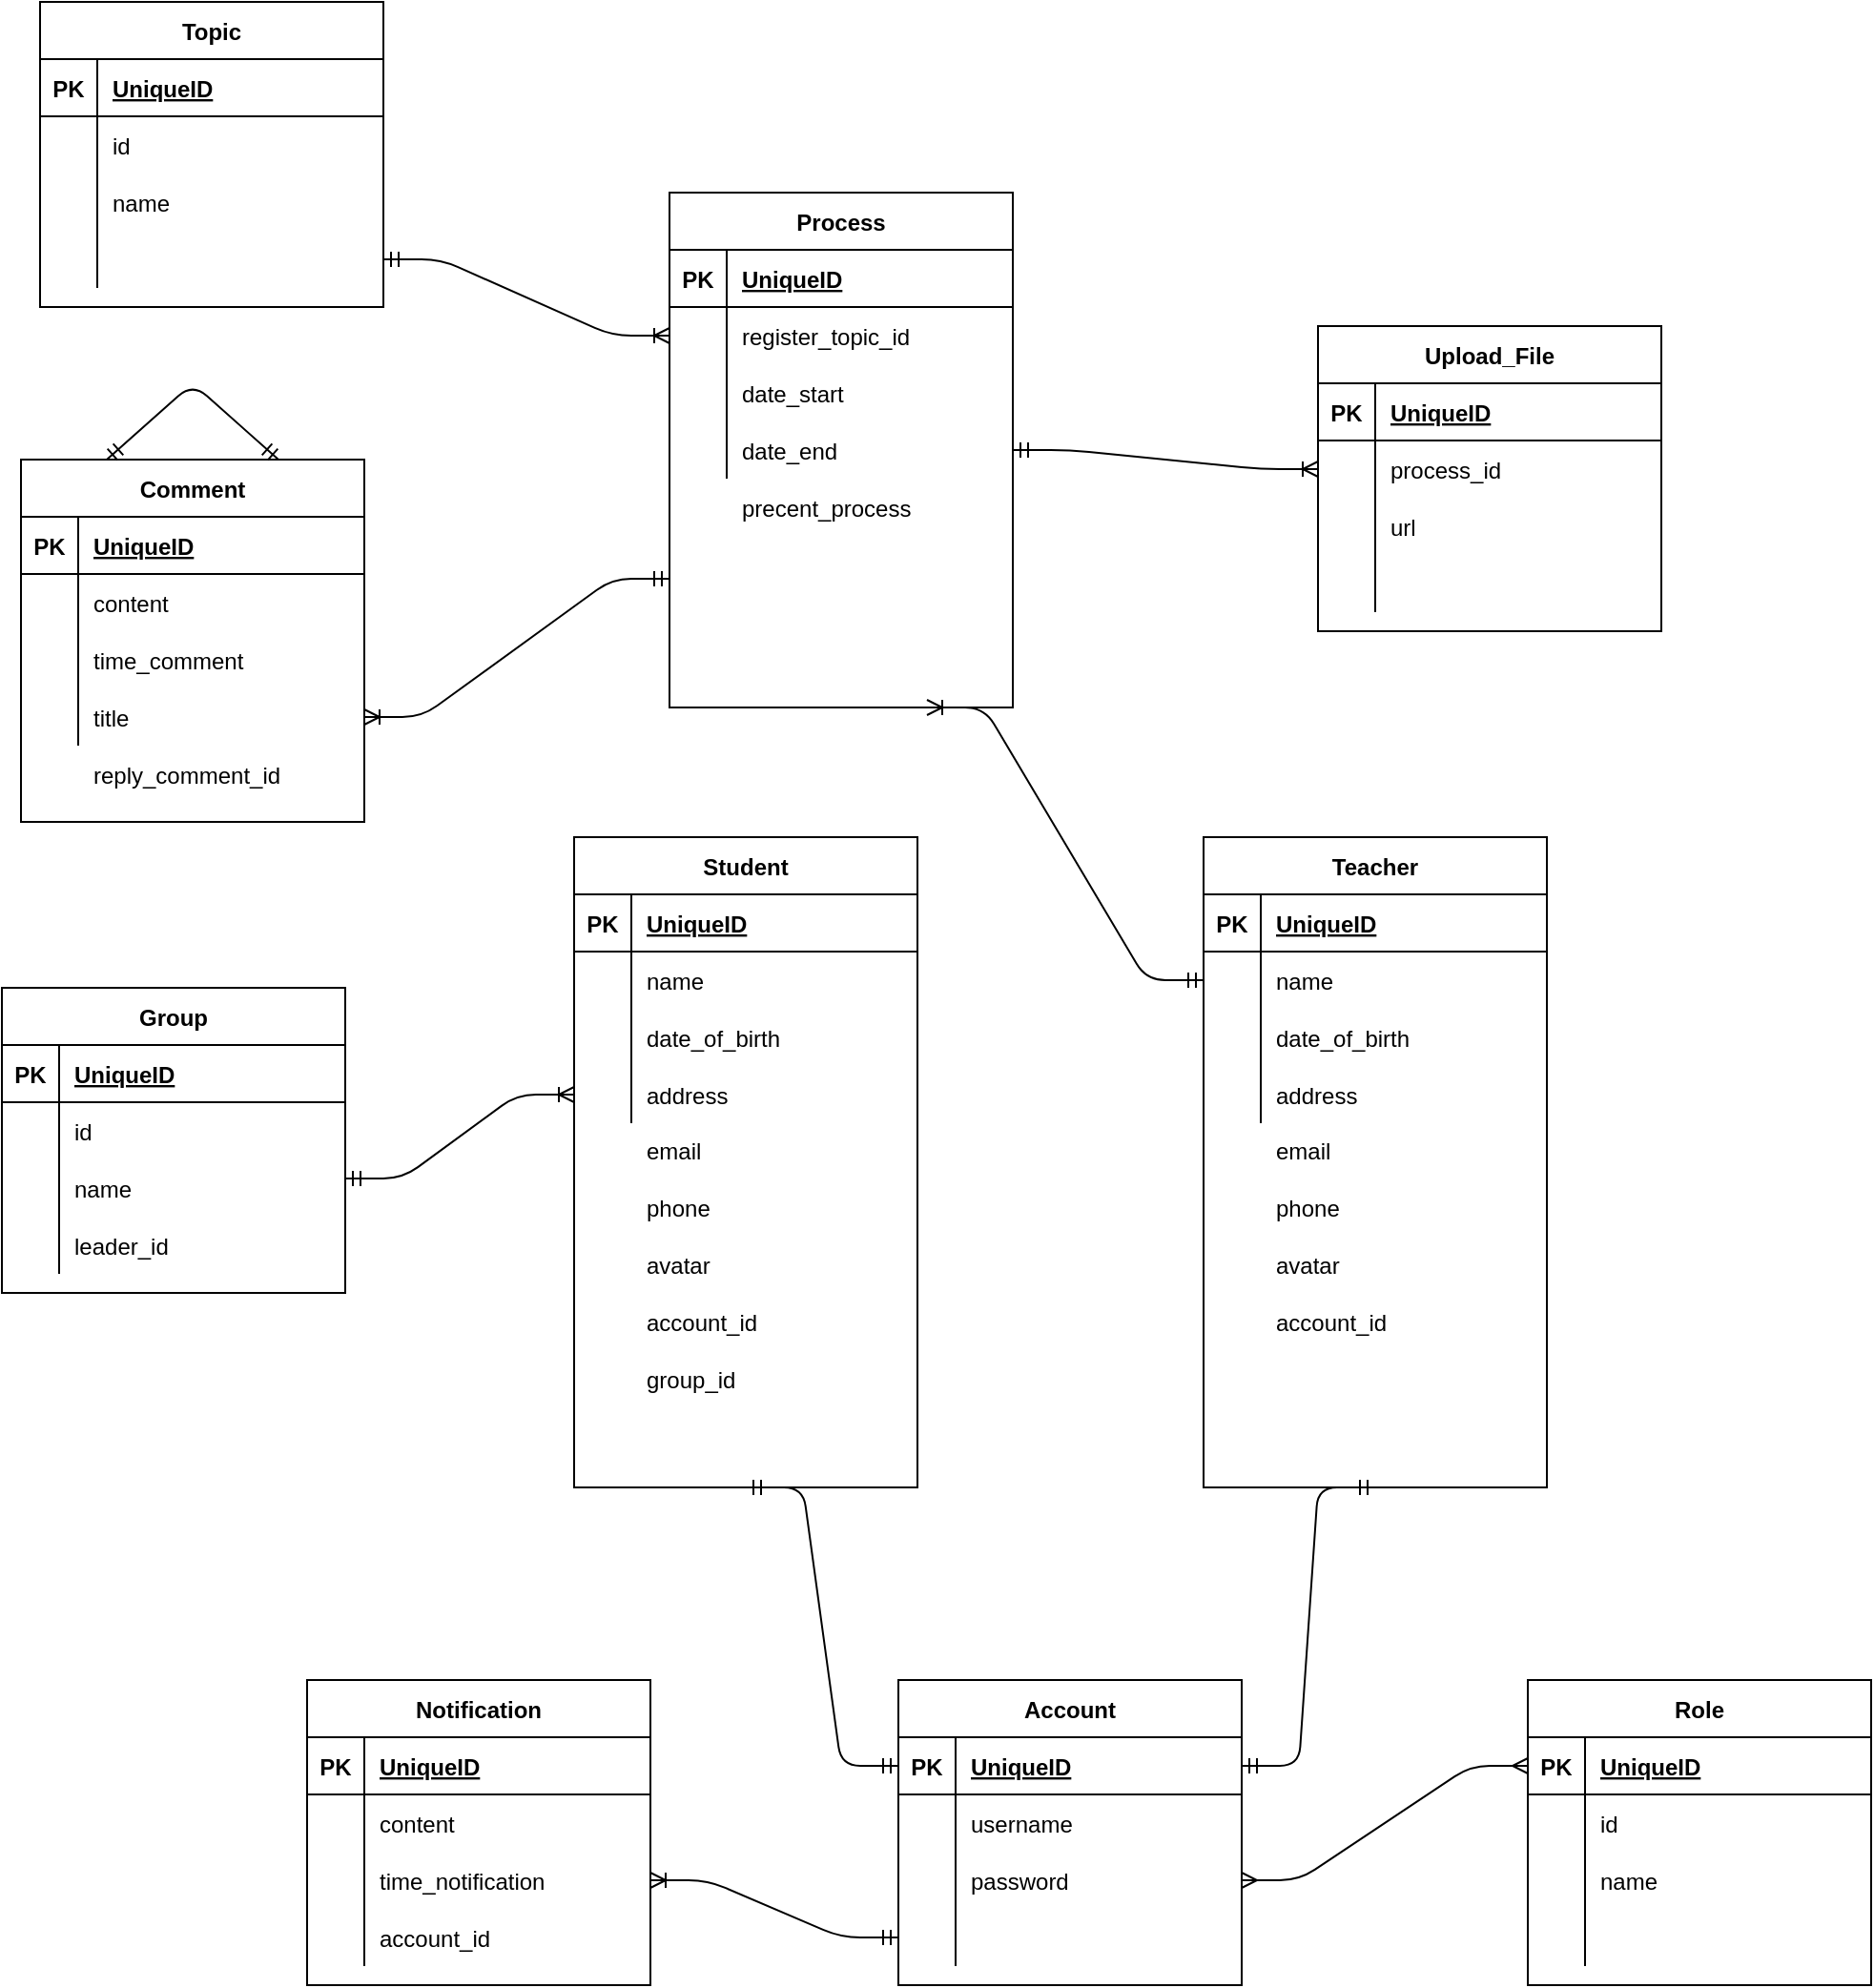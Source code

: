 <mxfile version="14.2.9" type="github">
  <diagram id="L4nRo71SEryxdi8W1xf2" name="Page-1">
    <mxGraphModel dx="1038" dy="2909" grid="1" gridSize="10" guides="1" tooltips="1" connect="1" arrows="1" fold="1" page="1" pageScale="1" pageWidth="1654" pageHeight="2336" math="0" shadow="0">
      <root>
        <mxCell id="0" />
        <mxCell id="1" parent="0" />
        <mxCell id="xWYTEu3ynr3bzuGR5dAI-13" value="Account" style="shape=table;startSize=30;container=1;collapsible=1;childLayout=tableLayout;fixedRows=1;rowLines=0;fontStyle=1;align=center;resizeLast=1;" vertex="1" parent="1">
          <mxGeometry x="500" y="-20" width="180" height="160" as="geometry" />
        </mxCell>
        <mxCell id="xWYTEu3ynr3bzuGR5dAI-14" value="" style="shape=partialRectangle;collapsible=0;dropTarget=0;pointerEvents=0;fillColor=none;top=0;left=0;bottom=1;right=0;points=[[0,0.5],[1,0.5]];portConstraint=eastwest;" vertex="1" parent="xWYTEu3ynr3bzuGR5dAI-13">
          <mxGeometry y="30" width="180" height="30" as="geometry" />
        </mxCell>
        <mxCell id="xWYTEu3ynr3bzuGR5dAI-15" value="PK" style="shape=partialRectangle;connectable=0;fillColor=none;top=0;left=0;bottom=0;right=0;fontStyle=1;overflow=hidden;" vertex="1" parent="xWYTEu3ynr3bzuGR5dAI-14">
          <mxGeometry width="30" height="30" as="geometry" />
        </mxCell>
        <mxCell id="xWYTEu3ynr3bzuGR5dAI-16" value="UniqueID" style="shape=partialRectangle;connectable=0;fillColor=none;top=0;left=0;bottom=0;right=0;align=left;spacingLeft=6;fontStyle=5;overflow=hidden;" vertex="1" parent="xWYTEu3ynr3bzuGR5dAI-14">
          <mxGeometry x="30" width="150" height="30" as="geometry" />
        </mxCell>
        <mxCell id="xWYTEu3ynr3bzuGR5dAI-17" value="" style="shape=partialRectangle;collapsible=0;dropTarget=0;pointerEvents=0;fillColor=none;top=0;left=0;bottom=0;right=0;points=[[0,0.5],[1,0.5]];portConstraint=eastwest;" vertex="1" parent="xWYTEu3ynr3bzuGR5dAI-13">
          <mxGeometry y="60" width="180" height="30" as="geometry" />
        </mxCell>
        <mxCell id="xWYTEu3ynr3bzuGR5dAI-18" value="" style="shape=partialRectangle;connectable=0;fillColor=none;top=0;left=0;bottom=0;right=0;editable=1;overflow=hidden;" vertex="1" parent="xWYTEu3ynr3bzuGR5dAI-17">
          <mxGeometry width="30" height="30" as="geometry" />
        </mxCell>
        <mxCell id="xWYTEu3ynr3bzuGR5dAI-19" value="username" style="shape=partialRectangle;connectable=0;fillColor=none;top=0;left=0;bottom=0;right=0;align=left;spacingLeft=6;overflow=hidden;" vertex="1" parent="xWYTEu3ynr3bzuGR5dAI-17">
          <mxGeometry x="30" width="150" height="30" as="geometry" />
        </mxCell>
        <mxCell id="xWYTEu3ynr3bzuGR5dAI-20" value="" style="shape=partialRectangle;collapsible=0;dropTarget=0;pointerEvents=0;fillColor=none;top=0;left=0;bottom=0;right=0;points=[[0,0.5],[1,0.5]];portConstraint=eastwest;" vertex="1" parent="xWYTEu3ynr3bzuGR5dAI-13">
          <mxGeometry y="90" width="180" height="30" as="geometry" />
        </mxCell>
        <mxCell id="xWYTEu3ynr3bzuGR5dAI-21" value="" style="shape=partialRectangle;connectable=0;fillColor=none;top=0;left=0;bottom=0;right=0;editable=1;overflow=hidden;" vertex="1" parent="xWYTEu3ynr3bzuGR5dAI-20">
          <mxGeometry width="30" height="30" as="geometry" />
        </mxCell>
        <mxCell id="xWYTEu3ynr3bzuGR5dAI-22" value="password" style="shape=partialRectangle;connectable=0;fillColor=none;top=0;left=0;bottom=0;right=0;align=left;spacingLeft=6;overflow=hidden;" vertex="1" parent="xWYTEu3ynr3bzuGR5dAI-20">
          <mxGeometry x="30" width="150" height="30" as="geometry" />
        </mxCell>
        <mxCell id="xWYTEu3ynr3bzuGR5dAI-23" value="" style="shape=partialRectangle;collapsible=0;dropTarget=0;pointerEvents=0;fillColor=none;top=0;left=0;bottom=0;right=0;points=[[0,0.5],[1,0.5]];portConstraint=eastwest;" vertex="1" parent="xWYTEu3ynr3bzuGR5dAI-13">
          <mxGeometry y="120" width="180" height="30" as="geometry" />
        </mxCell>
        <mxCell id="xWYTEu3ynr3bzuGR5dAI-24" value="" style="shape=partialRectangle;connectable=0;fillColor=none;top=0;left=0;bottom=0;right=0;editable=1;overflow=hidden;" vertex="1" parent="xWYTEu3ynr3bzuGR5dAI-23">
          <mxGeometry width="30" height="30" as="geometry" />
        </mxCell>
        <mxCell id="xWYTEu3ynr3bzuGR5dAI-25" value="" style="shape=partialRectangle;connectable=0;fillColor=none;top=0;left=0;bottom=0;right=0;align=left;spacingLeft=6;overflow=hidden;" vertex="1" parent="xWYTEu3ynr3bzuGR5dAI-23">
          <mxGeometry x="30" width="150" height="30" as="geometry" />
        </mxCell>
        <mxCell id="xWYTEu3ynr3bzuGR5dAI-26" value="Role" style="shape=table;startSize=30;container=1;collapsible=1;childLayout=tableLayout;fixedRows=1;rowLines=0;fontStyle=1;align=center;resizeLast=1;" vertex="1" parent="1">
          <mxGeometry x="830" y="-20" width="180" height="160" as="geometry" />
        </mxCell>
        <mxCell id="xWYTEu3ynr3bzuGR5dAI-27" value="" style="shape=partialRectangle;collapsible=0;dropTarget=0;pointerEvents=0;fillColor=none;top=0;left=0;bottom=1;right=0;points=[[0,0.5],[1,0.5]];portConstraint=eastwest;" vertex="1" parent="xWYTEu3ynr3bzuGR5dAI-26">
          <mxGeometry y="30" width="180" height="30" as="geometry" />
        </mxCell>
        <mxCell id="xWYTEu3ynr3bzuGR5dAI-28" value="PK" style="shape=partialRectangle;connectable=0;fillColor=none;top=0;left=0;bottom=0;right=0;fontStyle=1;overflow=hidden;" vertex="1" parent="xWYTEu3ynr3bzuGR5dAI-27">
          <mxGeometry width="30" height="30" as="geometry" />
        </mxCell>
        <mxCell id="xWYTEu3ynr3bzuGR5dAI-29" value="UniqueID" style="shape=partialRectangle;connectable=0;fillColor=none;top=0;left=0;bottom=0;right=0;align=left;spacingLeft=6;fontStyle=5;overflow=hidden;" vertex="1" parent="xWYTEu3ynr3bzuGR5dAI-27">
          <mxGeometry x="30" width="150" height="30" as="geometry" />
        </mxCell>
        <mxCell id="xWYTEu3ynr3bzuGR5dAI-30" value="" style="shape=partialRectangle;collapsible=0;dropTarget=0;pointerEvents=0;fillColor=none;top=0;left=0;bottom=0;right=0;points=[[0,0.5],[1,0.5]];portConstraint=eastwest;" vertex="1" parent="xWYTEu3ynr3bzuGR5dAI-26">
          <mxGeometry y="60" width="180" height="30" as="geometry" />
        </mxCell>
        <mxCell id="xWYTEu3ynr3bzuGR5dAI-31" value="" style="shape=partialRectangle;connectable=0;fillColor=none;top=0;left=0;bottom=0;right=0;editable=1;overflow=hidden;" vertex="1" parent="xWYTEu3ynr3bzuGR5dAI-30">
          <mxGeometry width="30" height="30" as="geometry" />
        </mxCell>
        <mxCell id="xWYTEu3ynr3bzuGR5dAI-32" value="id" style="shape=partialRectangle;connectable=0;fillColor=none;top=0;left=0;bottom=0;right=0;align=left;spacingLeft=6;overflow=hidden;" vertex="1" parent="xWYTEu3ynr3bzuGR5dAI-30">
          <mxGeometry x="30" width="150" height="30" as="geometry" />
        </mxCell>
        <mxCell id="xWYTEu3ynr3bzuGR5dAI-33" value="" style="shape=partialRectangle;collapsible=0;dropTarget=0;pointerEvents=0;fillColor=none;top=0;left=0;bottom=0;right=0;points=[[0,0.5],[1,0.5]];portConstraint=eastwest;" vertex="1" parent="xWYTEu3ynr3bzuGR5dAI-26">
          <mxGeometry y="90" width="180" height="30" as="geometry" />
        </mxCell>
        <mxCell id="xWYTEu3ynr3bzuGR5dAI-34" value="" style="shape=partialRectangle;connectable=0;fillColor=none;top=0;left=0;bottom=0;right=0;editable=1;overflow=hidden;" vertex="1" parent="xWYTEu3ynr3bzuGR5dAI-33">
          <mxGeometry width="30" height="30" as="geometry" />
        </mxCell>
        <mxCell id="xWYTEu3ynr3bzuGR5dAI-35" value="name" style="shape=partialRectangle;connectable=0;fillColor=none;top=0;left=0;bottom=0;right=0;align=left;spacingLeft=6;overflow=hidden;" vertex="1" parent="xWYTEu3ynr3bzuGR5dAI-33">
          <mxGeometry x="30" width="150" height="30" as="geometry" />
        </mxCell>
        <mxCell id="xWYTEu3ynr3bzuGR5dAI-36" value="" style="shape=partialRectangle;collapsible=0;dropTarget=0;pointerEvents=0;fillColor=none;top=0;left=0;bottom=0;right=0;points=[[0,0.5],[1,0.5]];portConstraint=eastwest;" vertex="1" parent="xWYTEu3ynr3bzuGR5dAI-26">
          <mxGeometry y="120" width="180" height="30" as="geometry" />
        </mxCell>
        <mxCell id="xWYTEu3ynr3bzuGR5dAI-37" value="" style="shape=partialRectangle;connectable=0;fillColor=none;top=0;left=0;bottom=0;right=0;editable=1;overflow=hidden;" vertex="1" parent="xWYTEu3ynr3bzuGR5dAI-36">
          <mxGeometry width="30" height="30" as="geometry" />
        </mxCell>
        <mxCell id="xWYTEu3ynr3bzuGR5dAI-38" value="" style="shape=partialRectangle;connectable=0;fillColor=none;top=0;left=0;bottom=0;right=0;align=left;spacingLeft=6;overflow=hidden;" vertex="1" parent="xWYTEu3ynr3bzuGR5dAI-36">
          <mxGeometry x="30" width="150" height="30" as="geometry" />
        </mxCell>
        <mxCell id="xWYTEu3ynr3bzuGR5dAI-39" value="Teacher" style="shape=table;startSize=30;container=1;collapsible=1;childLayout=tableLayout;fixedRows=1;rowLines=0;fontStyle=1;align=center;resizeLast=1;" vertex="1" parent="1">
          <mxGeometry x="660" y="-462" width="180" height="341" as="geometry" />
        </mxCell>
        <mxCell id="xWYTEu3ynr3bzuGR5dAI-40" value="" style="shape=partialRectangle;collapsible=0;dropTarget=0;pointerEvents=0;fillColor=none;top=0;left=0;bottom=1;right=0;points=[[0,0.5],[1,0.5]];portConstraint=eastwest;" vertex="1" parent="xWYTEu3ynr3bzuGR5dAI-39">
          <mxGeometry y="30" width="180" height="30" as="geometry" />
        </mxCell>
        <mxCell id="xWYTEu3ynr3bzuGR5dAI-41" value="PK" style="shape=partialRectangle;connectable=0;fillColor=none;top=0;left=0;bottom=0;right=0;fontStyle=1;overflow=hidden;" vertex="1" parent="xWYTEu3ynr3bzuGR5dAI-40">
          <mxGeometry width="30" height="30" as="geometry" />
        </mxCell>
        <mxCell id="xWYTEu3ynr3bzuGR5dAI-42" value="UniqueID" style="shape=partialRectangle;connectable=0;fillColor=none;top=0;left=0;bottom=0;right=0;align=left;spacingLeft=6;fontStyle=5;overflow=hidden;" vertex="1" parent="xWYTEu3ynr3bzuGR5dAI-40">
          <mxGeometry x="30" width="150" height="30" as="geometry" />
        </mxCell>
        <mxCell id="xWYTEu3ynr3bzuGR5dAI-43" value="" style="shape=partialRectangle;collapsible=0;dropTarget=0;pointerEvents=0;fillColor=none;top=0;left=0;bottom=0;right=0;points=[[0,0.5],[1,0.5]];portConstraint=eastwest;" vertex="1" parent="xWYTEu3ynr3bzuGR5dAI-39">
          <mxGeometry y="60" width="180" height="30" as="geometry" />
        </mxCell>
        <mxCell id="xWYTEu3ynr3bzuGR5dAI-44" value="" style="shape=partialRectangle;connectable=0;fillColor=none;top=0;left=0;bottom=0;right=0;editable=1;overflow=hidden;" vertex="1" parent="xWYTEu3ynr3bzuGR5dAI-43">
          <mxGeometry width="30" height="30" as="geometry" />
        </mxCell>
        <mxCell id="xWYTEu3ynr3bzuGR5dAI-45" value="name" style="shape=partialRectangle;connectable=0;fillColor=none;top=0;left=0;bottom=0;right=0;align=left;spacingLeft=6;overflow=hidden;" vertex="1" parent="xWYTEu3ynr3bzuGR5dAI-43">
          <mxGeometry x="30" width="150" height="30" as="geometry" />
        </mxCell>
        <mxCell id="xWYTEu3ynr3bzuGR5dAI-46" value="" style="shape=partialRectangle;collapsible=0;dropTarget=0;pointerEvents=0;fillColor=none;top=0;left=0;bottom=0;right=0;points=[[0,0.5],[1,0.5]];portConstraint=eastwest;" vertex="1" parent="xWYTEu3ynr3bzuGR5dAI-39">
          <mxGeometry y="90" width="180" height="30" as="geometry" />
        </mxCell>
        <mxCell id="xWYTEu3ynr3bzuGR5dAI-47" value="" style="shape=partialRectangle;connectable=0;fillColor=none;top=0;left=0;bottom=0;right=0;editable=1;overflow=hidden;" vertex="1" parent="xWYTEu3ynr3bzuGR5dAI-46">
          <mxGeometry width="30" height="30" as="geometry" />
        </mxCell>
        <mxCell id="xWYTEu3ynr3bzuGR5dAI-48" value="date_of_birth" style="shape=partialRectangle;connectable=0;fillColor=none;top=0;left=0;bottom=0;right=0;align=left;spacingLeft=6;overflow=hidden;" vertex="1" parent="xWYTEu3ynr3bzuGR5dAI-46">
          <mxGeometry x="30" width="150" height="30" as="geometry" />
        </mxCell>
        <mxCell id="xWYTEu3ynr3bzuGR5dAI-49" value="" style="shape=partialRectangle;collapsible=0;dropTarget=0;pointerEvents=0;fillColor=none;top=0;left=0;bottom=0;right=0;points=[[0,0.5],[1,0.5]];portConstraint=eastwest;" vertex="1" parent="xWYTEu3ynr3bzuGR5dAI-39">
          <mxGeometry y="120" width="180" height="30" as="geometry" />
        </mxCell>
        <mxCell id="xWYTEu3ynr3bzuGR5dAI-50" value="" style="shape=partialRectangle;connectable=0;fillColor=none;top=0;left=0;bottom=0;right=0;editable=1;overflow=hidden;" vertex="1" parent="xWYTEu3ynr3bzuGR5dAI-49">
          <mxGeometry width="30" height="30" as="geometry" />
        </mxCell>
        <mxCell id="xWYTEu3ynr3bzuGR5dAI-51" value="address" style="shape=partialRectangle;connectable=0;fillColor=none;top=0;left=0;bottom=0;right=0;align=left;spacingLeft=6;overflow=hidden;" vertex="1" parent="xWYTEu3ynr3bzuGR5dAI-49">
          <mxGeometry x="30" width="150" height="30" as="geometry" />
        </mxCell>
        <mxCell id="xWYTEu3ynr3bzuGR5dAI-54" value="email" style="shape=partialRectangle;connectable=0;fillColor=none;top=0;left=0;bottom=0;right=0;align=left;spacingLeft=6;overflow=hidden;" vertex="1" parent="1">
          <mxGeometry x="690" y="-313" width="150" height="30" as="geometry" />
        </mxCell>
        <mxCell id="xWYTEu3ynr3bzuGR5dAI-55" value="phone" style="shape=partialRectangle;connectable=0;fillColor=none;top=0;left=0;bottom=0;right=0;align=left;spacingLeft=6;overflow=hidden;" vertex="1" parent="1">
          <mxGeometry x="690" y="-283" width="150" height="30" as="geometry" />
        </mxCell>
        <mxCell id="xWYTEu3ynr3bzuGR5dAI-56" value="avatar" style="shape=partialRectangle;connectable=0;fillColor=none;top=0;left=0;bottom=0;right=0;align=left;spacingLeft=6;overflow=hidden;" vertex="1" parent="1">
          <mxGeometry x="690" y="-253" width="150" height="30" as="geometry" />
        </mxCell>
        <mxCell id="xWYTEu3ynr3bzuGR5dAI-57" value="account_id" style="shape=partialRectangle;connectable=0;fillColor=none;top=0;left=0;bottom=0;right=0;align=left;spacingLeft=6;overflow=hidden;" vertex="1" parent="1">
          <mxGeometry x="690" y="-223" width="150" height="30" as="geometry" />
        </mxCell>
        <mxCell id="xWYTEu3ynr3bzuGR5dAI-58" value="Student" style="shape=table;startSize=30;container=1;collapsible=1;childLayout=tableLayout;fixedRows=1;rowLines=0;fontStyle=1;align=center;resizeLast=1;" vertex="1" parent="1">
          <mxGeometry x="330" y="-462" width="180" height="341" as="geometry" />
        </mxCell>
        <mxCell id="xWYTEu3ynr3bzuGR5dAI-59" value="" style="shape=partialRectangle;collapsible=0;dropTarget=0;pointerEvents=0;fillColor=none;top=0;left=0;bottom=1;right=0;points=[[0,0.5],[1,0.5]];portConstraint=eastwest;" vertex="1" parent="xWYTEu3ynr3bzuGR5dAI-58">
          <mxGeometry y="30" width="180" height="30" as="geometry" />
        </mxCell>
        <mxCell id="xWYTEu3ynr3bzuGR5dAI-60" value="PK" style="shape=partialRectangle;connectable=0;fillColor=none;top=0;left=0;bottom=0;right=0;fontStyle=1;overflow=hidden;" vertex="1" parent="xWYTEu3ynr3bzuGR5dAI-59">
          <mxGeometry width="30" height="30" as="geometry" />
        </mxCell>
        <mxCell id="xWYTEu3ynr3bzuGR5dAI-61" value="UniqueID" style="shape=partialRectangle;connectable=0;fillColor=none;top=0;left=0;bottom=0;right=0;align=left;spacingLeft=6;fontStyle=5;overflow=hidden;" vertex="1" parent="xWYTEu3ynr3bzuGR5dAI-59">
          <mxGeometry x="30" width="150" height="30" as="geometry" />
        </mxCell>
        <mxCell id="xWYTEu3ynr3bzuGR5dAI-62" value="" style="shape=partialRectangle;collapsible=0;dropTarget=0;pointerEvents=0;fillColor=none;top=0;left=0;bottom=0;right=0;points=[[0,0.5],[1,0.5]];portConstraint=eastwest;" vertex="1" parent="xWYTEu3ynr3bzuGR5dAI-58">
          <mxGeometry y="60" width="180" height="30" as="geometry" />
        </mxCell>
        <mxCell id="xWYTEu3ynr3bzuGR5dAI-63" value="" style="shape=partialRectangle;connectable=0;fillColor=none;top=0;left=0;bottom=0;right=0;editable=1;overflow=hidden;" vertex="1" parent="xWYTEu3ynr3bzuGR5dAI-62">
          <mxGeometry width="30" height="30" as="geometry" />
        </mxCell>
        <mxCell id="xWYTEu3ynr3bzuGR5dAI-64" value="name" style="shape=partialRectangle;connectable=0;fillColor=none;top=0;left=0;bottom=0;right=0;align=left;spacingLeft=6;overflow=hidden;" vertex="1" parent="xWYTEu3ynr3bzuGR5dAI-62">
          <mxGeometry x="30" width="150" height="30" as="geometry" />
        </mxCell>
        <mxCell id="xWYTEu3ynr3bzuGR5dAI-65" value="" style="shape=partialRectangle;collapsible=0;dropTarget=0;pointerEvents=0;fillColor=none;top=0;left=0;bottom=0;right=0;points=[[0,0.5],[1,0.5]];portConstraint=eastwest;" vertex="1" parent="xWYTEu3ynr3bzuGR5dAI-58">
          <mxGeometry y="90" width="180" height="30" as="geometry" />
        </mxCell>
        <mxCell id="xWYTEu3ynr3bzuGR5dAI-66" value="" style="shape=partialRectangle;connectable=0;fillColor=none;top=0;left=0;bottom=0;right=0;editable=1;overflow=hidden;" vertex="1" parent="xWYTEu3ynr3bzuGR5dAI-65">
          <mxGeometry width="30" height="30" as="geometry" />
        </mxCell>
        <mxCell id="xWYTEu3ynr3bzuGR5dAI-67" value="date_of_birth" style="shape=partialRectangle;connectable=0;fillColor=none;top=0;left=0;bottom=0;right=0;align=left;spacingLeft=6;overflow=hidden;" vertex="1" parent="xWYTEu3ynr3bzuGR5dAI-65">
          <mxGeometry x="30" width="150" height="30" as="geometry" />
        </mxCell>
        <mxCell id="xWYTEu3ynr3bzuGR5dAI-68" value="" style="shape=partialRectangle;collapsible=0;dropTarget=0;pointerEvents=0;fillColor=none;top=0;left=0;bottom=0;right=0;points=[[0,0.5],[1,0.5]];portConstraint=eastwest;" vertex="1" parent="xWYTEu3ynr3bzuGR5dAI-58">
          <mxGeometry y="120" width="180" height="30" as="geometry" />
        </mxCell>
        <mxCell id="xWYTEu3ynr3bzuGR5dAI-69" value="" style="shape=partialRectangle;connectable=0;fillColor=none;top=0;left=0;bottom=0;right=0;editable=1;overflow=hidden;" vertex="1" parent="xWYTEu3ynr3bzuGR5dAI-68">
          <mxGeometry width="30" height="30" as="geometry" />
        </mxCell>
        <mxCell id="xWYTEu3ynr3bzuGR5dAI-70" value="address" style="shape=partialRectangle;connectable=0;fillColor=none;top=0;left=0;bottom=0;right=0;align=left;spacingLeft=6;overflow=hidden;" vertex="1" parent="xWYTEu3ynr3bzuGR5dAI-68">
          <mxGeometry x="30" width="150" height="30" as="geometry" />
        </mxCell>
        <mxCell id="xWYTEu3ynr3bzuGR5dAI-71" value="email" style="shape=partialRectangle;connectable=0;fillColor=none;top=0;left=0;bottom=0;right=0;align=left;spacingLeft=6;overflow=hidden;" vertex="1" parent="1">
          <mxGeometry x="360" y="-313" width="150" height="30" as="geometry" />
        </mxCell>
        <mxCell id="xWYTEu3ynr3bzuGR5dAI-72" value="phone" style="shape=partialRectangle;connectable=0;fillColor=none;top=0;left=0;bottom=0;right=0;align=left;spacingLeft=6;overflow=hidden;" vertex="1" parent="1">
          <mxGeometry x="360" y="-283" width="150" height="30" as="geometry" />
        </mxCell>
        <mxCell id="xWYTEu3ynr3bzuGR5dAI-73" value="avatar" style="shape=partialRectangle;connectable=0;fillColor=none;top=0;left=0;bottom=0;right=0;align=left;spacingLeft=6;overflow=hidden;" vertex="1" parent="1">
          <mxGeometry x="360" y="-253" width="150" height="30" as="geometry" />
        </mxCell>
        <mxCell id="xWYTEu3ynr3bzuGR5dAI-74" value="account_id" style="shape=partialRectangle;connectable=0;fillColor=none;top=0;left=0;bottom=0;right=0;align=left;spacingLeft=6;overflow=hidden;" vertex="1" parent="1">
          <mxGeometry x="360" y="-223" width="150" height="30" as="geometry" />
        </mxCell>
        <mxCell id="xWYTEu3ynr3bzuGR5dAI-75" value="Topic" style="shape=table;startSize=30;container=1;collapsible=1;childLayout=tableLayout;fixedRows=1;rowLines=0;fontStyle=1;align=center;resizeLast=1;" vertex="1" parent="1">
          <mxGeometry x="50" y="-900" width="180" height="160" as="geometry" />
        </mxCell>
        <mxCell id="xWYTEu3ynr3bzuGR5dAI-76" value="" style="shape=partialRectangle;collapsible=0;dropTarget=0;pointerEvents=0;fillColor=none;top=0;left=0;bottom=1;right=0;points=[[0,0.5],[1,0.5]];portConstraint=eastwest;" vertex="1" parent="xWYTEu3ynr3bzuGR5dAI-75">
          <mxGeometry y="30" width="180" height="30" as="geometry" />
        </mxCell>
        <mxCell id="xWYTEu3ynr3bzuGR5dAI-77" value="PK" style="shape=partialRectangle;connectable=0;fillColor=none;top=0;left=0;bottom=0;right=0;fontStyle=1;overflow=hidden;" vertex="1" parent="xWYTEu3ynr3bzuGR5dAI-76">
          <mxGeometry width="30" height="30" as="geometry" />
        </mxCell>
        <mxCell id="xWYTEu3ynr3bzuGR5dAI-78" value="UniqueID" style="shape=partialRectangle;connectable=0;fillColor=none;top=0;left=0;bottom=0;right=0;align=left;spacingLeft=6;fontStyle=5;overflow=hidden;" vertex="1" parent="xWYTEu3ynr3bzuGR5dAI-76">
          <mxGeometry x="30" width="150" height="30" as="geometry" />
        </mxCell>
        <mxCell id="xWYTEu3ynr3bzuGR5dAI-79" value="" style="shape=partialRectangle;collapsible=0;dropTarget=0;pointerEvents=0;fillColor=none;top=0;left=0;bottom=0;right=0;points=[[0,0.5],[1,0.5]];portConstraint=eastwest;" vertex="1" parent="xWYTEu3ynr3bzuGR5dAI-75">
          <mxGeometry y="60" width="180" height="30" as="geometry" />
        </mxCell>
        <mxCell id="xWYTEu3ynr3bzuGR5dAI-80" value="" style="shape=partialRectangle;connectable=0;fillColor=none;top=0;left=0;bottom=0;right=0;editable=1;overflow=hidden;" vertex="1" parent="xWYTEu3ynr3bzuGR5dAI-79">
          <mxGeometry width="30" height="30" as="geometry" />
        </mxCell>
        <mxCell id="xWYTEu3ynr3bzuGR5dAI-81" value="id" style="shape=partialRectangle;connectable=0;fillColor=none;top=0;left=0;bottom=0;right=0;align=left;spacingLeft=6;overflow=hidden;" vertex="1" parent="xWYTEu3ynr3bzuGR5dAI-79">
          <mxGeometry x="30" width="150" height="30" as="geometry" />
        </mxCell>
        <mxCell id="xWYTEu3ynr3bzuGR5dAI-82" value="" style="shape=partialRectangle;collapsible=0;dropTarget=0;pointerEvents=0;fillColor=none;top=0;left=0;bottom=0;right=0;points=[[0,0.5],[1,0.5]];portConstraint=eastwest;" vertex="1" parent="xWYTEu3ynr3bzuGR5dAI-75">
          <mxGeometry y="90" width="180" height="30" as="geometry" />
        </mxCell>
        <mxCell id="xWYTEu3ynr3bzuGR5dAI-83" value="" style="shape=partialRectangle;connectable=0;fillColor=none;top=0;left=0;bottom=0;right=0;editable=1;overflow=hidden;" vertex="1" parent="xWYTEu3ynr3bzuGR5dAI-82">
          <mxGeometry width="30" height="30" as="geometry" />
        </mxCell>
        <mxCell id="xWYTEu3ynr3bzuGR5dAI-84" value="name" style="shape=partialRectangle;connectable=0;fillColor=none;top=0;left=0;bottom=0;right=0;align=left;spacingLeft=6;overflow=hidden;" vertex="1" parent="xWYTEu3ynr3bzuGR5dAI-82">
          <mxGeometry x="30" width="150" height="30" as="geometry" />
        </mxCell>
        <mxCell id="xWYTEu3ynr3bzuGR5dAI-85" value="" style="shape=partialRectangle;collapsible=0;dropTarget=0;pointerEvents=0;fillColor=none;top=0;left=0;bottom=0;right=0;points=[[0,0.5],[1,0.5]];portConstraint=eastwest;" vertex="1" parent="xWYTEu3ynr3bzuGR5dAI-75">
          <mxGeometry y="120" width="180" height="30" as="geometry" />
        </mxCell>
        <mxCell id="xWYTEu3ynr3bzuGR5dAI-86" value="" style="shape=partialRectangle;connectable=0;fillColor=none;top=0;left=0;bottom=0;right=0;editable=1;overflow=hidden;" vertex="1" parent="xWYTEu3ynr3bzuGR5dAI-85">
          <mxGeometry width="30" height="30" as="geometry" />
        </mxCell>
        <mxCell id="xWYTEu3ynr3bzuGR5dAI-87" value="" style="shape=partialRectangle;connectable=0;fillColor=none;top=0;left=0;bottom=0;right=0;align=left;spacingLeft=6;overflow=hidden;" vertex="1" parent="xWYTEu3ynr3bzuGR5dAI-85">
          <mxGeometry x="30" width="150" height="30" as="geometry" />
        </mxCell>
        <mxCell id="xWYTEu3ynr3bzuGR5dAI-88" value="Group" style="shape=table;startSize=30;container=1;collapsible=1;childLayout=tableLayout;fixedRows=1;rowLines=0;fontStyle=1;align=center;resizeLast=1;" vertex="1" parent="1">
          <mxGeometry x="30" y="-383" width="180" height="160" as="geometry" />
        </mxCell>
        <mxCell id="xWYTEu3ynr3bzuGR5dAI-89" value="" style="shape=partialRectangle;collapsible=0;dropTarget=0;pointerEvents=0;fillColor=none;top=0;left=0;bottom=1;right=0;points=[[0,0.5],[1,0.5]];portConstraint=eastwest;" vertex="1" parent="xWYTEu3ynr3bzuGR5dAI-88">
          <mxGeometry y="30" width="180" height="30" as="geometry" />
        </mxCell>
        <mxCell id="xWYTEu3ynr3bzuGR5dAI-90" value="PK" style="shape=partialRectangle;connectable=0;fillColor=none;top=0;left=0;bottom=0;right=0;fontStyle=1;overflow=hidden;" vertex="1" parent="xWYTEu3ynr3bzuGR5dAI-89">
          <mxGeometry width="30" height="30" as="geometry" />
        </mxCell>
        <mxCell id="xWYTEu3ynr3bzuGR5dAI-91" value="UniqueID" style="shape=partialRectangle;connectable=0;fillColor=none;top=0;left=0;bottom=0;right=0;align=left;spacingLeft=6;fontStyle=5;overflow=hidden;" vertex="1" parent="xWYTEu3ynr3bzuGR5dAI-89">
          <mxGeometry x="30" width="150" height="30" as="geometry" />
        </mxCell>
        <mxCell id="xWYTEu3ynr3bzuGR5dAI-92" value="" style="shape=partialRectangle;collapsible=0;dropTarget=0;pointerEvents=0;fillColor=none;top=0;left=0;bottom=0;right=0;points=[[0,0.5],[1,0.5]];portConstraint=eastwest;" vertex="1" parent="xWYTEu3ynr3bzuGR5dAI-88">
          <mxGeometry y="60" width="180" height="30" as="geometry" />
        </mxCell>
        <mxCell id="xWYTEu3ynr3bzuGR5dAI-93" value="" style="shape=partialRectangle;connectable=0;fillColor=none;top=0;left=0;bottom=0;right=0;editable=1;overflow=hidden;" vertex="1" parent="xWYTEu3ynr3bzuGR5dAI-92">
          <mxGeometry width="30" height="30" as="geometry" />
        </mxCell>
        <mxCell id="xWYTEu3ynr3bzuGR5dAI-94" value="id" style="shape=partialRectangle;connectable=0;fillColor=none;top=0;left=0;bottom=0;right=0;align=left;spacingLeft=6;overflow=hidden;" vertex="1" parent="xWYTEu3ynr3bzuGR5dAI-92">
          <mxGeometry x="30" width="150" height="30" as="geometry" />
        </mxCell>
        <mxCell id="xWYTEu3ynr3bzuGR5dAI-95" value="" style="shape=partialRectangle;collapsible=0;dropTarget=0;pointerEvents=0;fillColor=none;top=0;left=0;bottom=0;right=0;points=[[0,0.5],[1,0.5]];portConstraint=eastwest;" vertex="1" parent="xWYTEu3ynr3bzuGR5dAI-88">
          <mxGeometry y="90" width="180" height="30" as="geometry" />
        </mxCell>
        <mxCell id="xWYTEu3ynr3bzuGR5dAI-96" value="" style="shape=partialRectangle;connectable=0;fillColor=none;top=0;left=0;bottom=0;right=0;editable=1;overflow=hidden;" vertex="1" parent="xWYTEu3ynr3bzuGR5dAI-95">
          <mxGeometry width="30" height="30" as="geometry" />
        </mxCell>
        <mxCell id="xWYTEu3ynr3bzuGR5dAI-97" value="name" style="shape=partialRectangle;connectable=0;fillColor=none;top=0;left=0;bottom=0;right=0;align=left;spacingLeft=6;overflow=hidden;" vertex="1" parent="xWYTEu3ynr3bzuGR5dAI-95">
          <mxGeometry x="30" width="150" height="30" as="geometry" />
        </mxCell>
        <mxCell id="xWYTEu3ynr3bzuGR5dAI-98" value="" style="shape=partialRectangle;collapsible=0;dropTarget=0;pointerEvents=0;fillColor=none;top=0;left=0;bottom=0;right=0;points=[[0,0.5],[1,0.5]];portConstraint=eastwest;" vertex="1" parent="xWYTEu3ynr3bzuGR5dAI-88">
          <mxGeometry y="120" width="180" height="30" as="geometry" />
        </mxCell>
        <mxCell id="xWYTEu3ynr3bzuGR5dAI-99" value="" style="shape=partialRectangle;connectable=0;fillColor=none;top=0;left=0;bottom=0;right=0;editable=1;overflow=hidden;" vertex="1" parent="xWYTEu3ynr3bzuGR5dAI-98">
          <mxGeometry width="30" height="30" as="geometry" />
        </mxCell>
        <mxCell id="xWYTEu3ynr3bzuGR5dAI-100" value="leader_id" style="shape=partialRectangle;connectable=0;fillColor=none;top=0;left=0;bottom=0;right=0;align=left;spacingLeft=6;overflow=hidden;" vertex="1" parent="xWYTEu3ynr3bzuGR5dAI-98">
          <mxGeometry x="30" width="150" height="30" as="geometry" />
        </mxCell>
        <mxCell id="xWYTEu3ynr3bzuGR5dAI-115" value="Process" style="shape=table;startSize=30;container=1;collapsible=1;childLayout=tableLayout;fixedRows=1;rowLines=0;fontStyle=1;align=center;resizeLast=1;" vertex="1" parent="1">
          <mxGeometry x="380" y="-800" width="180" height="270" as="geometry" />
        </mxCell>
        <mxCell id="xWYTEu3ynr3bzuGR5dAI-116" value="" style="shape=partialRectangle;collapsible=0;dropTarget=0;pointerEvents=0;fillColor=none;top=0;left=0;bottom=1;right=0;points=[[0,0.5],[1,0.5]];portConstraint=eastwest;" vertex="1" parent="xWYTEu3ynr3bzuGR5dAI-115">
          <mxGeometry y="30" width="180" height="30" as="geometry" />
        </mxCell>
        <mxCell id="xWYTEu3ynr3bzuGR5dAI-117" value="PK" style="shape=partialRectangle;connectable=0;fillColor=none;top=0;left=0;bottom=0;right=0;fontStyle=1;overflow=hidden;" vertex="1" parent="xWYTEu3ynr3bzuGR5dAI-116">
          <mxGeometry width="30" height="30" as="geometry" />
        </mxCell>
        <mxCell id="xWYTEu3ynr3bzuGR5dAI-118" value="UniqueID" style="shape=partialRectangle;connectable=0;fillColor=none;top=0;left=0;bottom=0;right=0;align=left;spacingLeft=6;fontStyle=5;overflow=hidden;" vertex="1" parent="xWYTEu3ynr3bzuGR5dAI-116">
          <mxGeometry x="30" width="150" height="30" as="geometry" />
        </mxCell>
        <mxCell id="xWYTEu3ynr3bzuGR5dAI-119" value="" style="shape=partialRectangle;collapsible=0;dropTarget=0;pointerEvents=0;fillColor=none;top=0;left=0;bottom=0;right=0;points=[[0,0.5],[1,0.5]];portConstraint=eastwest;" vertex="1" parent="xWYTEu3ynr3bzuGR5dAI-115">
          <mxGeometry y="60" width="180" height="30" as="geometry" />
        </mxCell>
        <mxCell id="xWYTEu3ynr3bzuGR5dAI-120" value="" style="shape=partialRectangle;connectable=0;fillColor=none;top=0;left=0;bottom=0;right=0;editable=1;overflow=hidden;" vertex="1" parent="xWYTEu3ynr3bzuGR5dAI-119">
          <mxGeometry width="30" height="30" as="geometry" />
        </mxCell>
        <mxCell id="xWYTEu3ynr3bzuGR5dAI-121" value="register_topic_id" style="shape=partialRectangle;connectable=0;fillColor=none;top=0;left=0;bottom=0;right=0;align=left;spacingLeft=6;overflow=hidden;" vertex="1" parent="xWYTEu3ynr3bzuGR5dAI-119">
          <mxGeometry x="30" width="150" height="30" as="geometry" />
        </mxCell>
        <mxCell id="xWYTEu3ynr3bzuGR5dAI-122" value="" style="shape=partialRectangle;collapsible=0;dropTarget=0;pointerEvents=0;fillColor=none;top=0;left=0;bottom=0;right=0;points=[[0,0.5],[1,0.5]];portConstraint=eastwest;" vertex="1" parent="xWYTEu3ynr3bzuGR5dAI-115">
          <mxGeometry y="90" width="180" height="30" as="geometry" />
        </mxCell>
        <mxCell id="xWYTEu3ynr3bzuGR5dAI-123" value="" style="shape=partialRectangle;connectable=0;fillColor=none;top=0;left=0;bottom=0;right=0;editable=1;overflow=hidden;" vertex="1" parent="xWYTEu3ynr3bzuGR5dAI-122">
          <mxGeometry width="30" height="30" as="geometry" />
        </mxCell>
        <mxCell id="xWYTEu3ynr3bzuGR5dAI-124" value="date_start" style="shape=partialRectangle;connectable=0;fillColor=none;top=0;left=0;bottom=0;right=0;align=left;spacingLeft=6;overflow=hidden;" vertex="1" parent="xWYTEu3ynr3bzuGR5dAI-122">
          <mxGeometry x="30" width="150" height="30" as="geometry" />
        </mxCell>
        <mxCell id="xWYTEu3ynr3bzuGR5dAI-125" value="" style="shape=partialRectangle;collapsible=0;dropTarget=0;pointerEvents=0;fillColor=none;top=0;left=0;bottom=0;right=0;points=[[0,0.5],[1,0.5]];portConstraint=eastwest;" vertex="1" parent="xWYTEu3ynr3bzuGR5dAI-115">
          <mxGeometry y="120" width="180" height="30" as="geometry" />
        </mxCell>
        <mxCell id="xWYTEu3ynr3bzuGR5dAI-126" value="" style="shape=partialRectangle;connectable=0;fillColor=none;top=0;left=0;bottom=0;right=0;editable=1;overflow=hidden;" vertex="1" parent="xWYTEu3ynr3bzuGR5dAI-125">
          <mxGeometry width="30" height="30" as="geometry" />
        </mxCell>
        <mxCell id="xWYTEu3ynr3bzuGR5dAI-127" value="date_end" style="shape=partialRectangle;connectable=0;fillColor=none;top=0;left=0;bottom=0;right=0;align=left;spacingLeft=6;overflow=hidden;" vertex="1" parent="xWYTEu3ynr3bzuGR5dAI-125">
          <mxGeometry x="30" width="150" height="30" as="geometry" />
        </mxCell>
        <mxCell id="xWYTEu3ynr3bzuGR5dAI-128" value="precent_process" style="shape=partialRectangle;connectable=0;fillColor=none;top=0;left=0;bottom=0;right=0;align=left;spacingLeft=6;overflow=hidden;" vertex="1" parent="1">
          <mxGeometry x="410" y="-650" width="150" height="30" as="geometry" />
        </mxCell>
        <mxCell id="xWYTEu3ynr3bzuGR5dAI-130" value="Upload_File" style="shape=table;startSize=30;container=1;collapsible=1;childLayout=tableLayout;fixedRows=1;rowLines=0;fontStyle=1;align=center;resizeLast=1;" vertex="1" parent="1">
          <mxGeometry x="720" y="-730" width="180" height="160" as="geometry" />
        </mxCell>
        <mxCell id="xWYTEu3ynr3bzuGR5dAI-131" value="" style="shape=partialRectangle;collapsible=0;dropTarget=0;pointerEvents=0;fillColor=none;top=0;left=0;bottom=1;right=0;points=[[0,0.5],[1,0.5]];portConstraint=eastwest;" vertex="1" parent="xWYTEu3ynr3bzuGR5dAI-130">
          <mxGeometry y="30" width="180" height="30" as="geometry" />
        </mxCell>
        <mxCell id="xWYTEu3ynr3bzuGR5dAI-132" value="PK" style="shape=partialRectangle;connectable=0;fillColor=none;top=0;left=0;bottom=0;right=0;fontStyle=1;overflow=hidden;" vertex="1" parent="xWYTEu3ynr3bzuGR5dAI-131">
          <mxGeometry width="30" height="30" as="geometry" />
        </mxCell>
        <mxCell id="xWYTEu3ynr3bzuGR5dAI-133" value="UniqueID" style="shape=partialRectangle;connectable=0;fillColor=none;top=0;left=0;bottom=0;right=0;align=left;spacingLeft=6;fontStyle=5;overflow=hidden;" vertex="1" parent="xWYTEu3ynr3bzuGR5dAI-131">
          <mxGeometry x="30" width="150" height="30" as="geometry" />
        </mxCell>
        <mxCell id="xWYTEu3ynr3bzuGR5dAI-134" value="" style="shape=partialRectangle;collapsible=0;dropTarget=0;pointerEvents=0;fillColor=none;top=0;left=0;bottom=0;right=0;points=[[0,0.5],[1,0.5]];portConstraint=eastwest;" vertex="1" parent="xWYTEu3ynr3bzuGR5dAI-130">
          <mxGeometry y="60" width="180" height="30" as="geometry" />
        </mxCell>
        <mxCell id="xWYTEu3ynr3bzuGR5dAI-135" value="" style="shape=partialRectangle;connectable=0;fillColor=none;top=0;left=0;bottom=0;right=0;editable=1;overflow=hidden;" vertex="1" parent="xWYTEu3ynr3bzuGR5dAI-134">
          <mxGeometry width="30" height="30" as="geometry" />
        </mxCell>
        <mxCell id="xWYTEu3ynr3bzuGR5dAI-136" value="process_id" style="shape=partialRectangle;connectable=0;fillColor=none;top=0;left=0;bottom=0;right=0;align=left;spacingLeft=6;overflow=hidden;" vertex="1" parent="xWYTEu3ynr3bzuGR5dAI-134">
          <mxGeometry x="30" width="150" height="30" as="geometry" />
        </mxCell>
        <mxCell id="xWYTEu3ynr3bzuGR5dAI-137" value="" style="shape=partialRectangle;collapsible=0;dropTarget=0;pointerEvents=0;fillColor=none;top=0;left=0;bottom=0;right=0;points=[[0,0.5],[1,0.5]];portConstraint=eastwest;" vertex="1" parent="xWYTEu3ynr3bzuGR5dAI-130">
          <mxGeometry y="90" width="180" height="30" as="geometry" />
        </mxCell>
        <mxCell id="xWYTEu3ynr3bzuGR5dAI-138" value="" style="shape=partialRectangle;connectable=0;fillColor=none;top=0;left=0;bottom=0;right=0;editable=1;overflow=hidden;" vertex="1" parent="xWYTEu3ynr3bzuGR5dAI-137">
          <mxGeometry width="30" height="30" as="geometry" />
        </mxCell>
        <mxCell id="xWYTEu3ynr3bzuGR5dAI-139" value="url" style="shape=partialRectangle;connectable=0;fillColor=none;top=0;left=0;bottom=0;right=0;align=left;spacingLeft=6;overflow=hidden;" vertex="1" parent="xWYTEu3ynr3bzuGR5dAI-137">
          <mxGeometry x="30" width="150" height="30" as="geometry" />
        </mxCell>
        <mxCell id="xWYTEu3ynr3bzuGR5dAI-140" value="" style="shape=partialRectangle;collapsible=0;dropTarget=0;pointerEvents=0;fillColor=none;top=0;left=0;bottom=0;right=0;points=[[0,0.5],[1,0.5]];portConstraint=eastwest;" vertex="1" parent="xWYTEu3ynr3bzuGR5dAI-130">
          <mxGeometry y="120" width="180" height="30" as="geometry" />
        </mxCell>
        <mxCell id="xWYTEu3ynr3bzuGR5dAI-141" value="" style="shape=partialRectangle;connectable=0;fillColor=none;top=0;left=0;bottom=0;right=0;editable=1;overflow=hidden;" vertex="1" parent="xWYTEu3ynr3bzuGR5dAI-140">
          <mxGeometry width="30" height="30" as="geometry" />
        </mxCell>
        <mxCell id="xWYTEu3ynr3bzuGR5dAI-142" value="" style="shape=partialRectangle;connectable=0;fillColor=none;top=0;left=0;bottom=0;right=0;align=left;spacingLeft=6;overflow=hidden;" vertex="1" parent="xWYTEu3ynr3bzuGR5dAI-140">
          <mxGeometry x="30" width="150" height="30" as="geometry" />
        </mxCell>
        <mxCell id="xWYTEu3ynr3bzuGR5dAI-143" value="Comment" style="shape=table;startSize=30;container=1;collapsible=1;childLayout=tableLayout;fixedRows=1;rowLines=0;fontStyle=1;align=center;resizeLast=1;" vertex="1" parent="1">
          <mxGeometry x="40" y="-660" width="180" height="190" as="geometry" />
        </mxCell>
        <mxCell id="xWYTEu3ynr3bzuGR5dAI-144" value="" style="shape=partialRectangle;collapsible=0;dropTarget=0;pointerEvents=0;fillColor=none;top=0;left=0;bottom=1;right=0;points=[[0,0.5],[1,0.5]];portConstraint=eastwest;" vertex="1" parent="xWYTEu3ynr3bzuGR5dAI-143">
          <mxGeometry y="30" width="180" height="30" as="geometry" />
        </mxCell>
        <mxCell id="xWYTEu3ynr3bzuGR5dAI-145" value="PK" style="shape=partialRectangle;connectable=0;fillColor=none;top=0;left=0;bottom=0;right=0;fontStyle=1;overflow=hidden;" vertex="1" parent="xWYTEu3ynr3bzuGR5dAI-144">
          <mxGeometry width="30" height="30" as="geometry" />
        </mxCell>
        <mxCell id="xWYTEu3ynr3bzuGR5dAI-146" value="UniqueID" style="shape=partialRectangle;connectable=0;fillColor=none;top=0;left=0;bottom=0;right=0;align=left;spacingLeft=6;fontStyle=5;overflow=hidden;" vertex="1" parent="xWYTEu3ynr3bzuGR5dAI-144">
          <mxGeometry x="30" width="150" height="30" as="geometry" />
        </mxCell>
        <mxCell id="xWYTEu3ynr3bzuGR5dAI-147" value="" style="shape=partialRectangle;collapsible=0;dropTarget=0;pointerEvents=0;fillColor=none;top=0;left=0;bottom=0;right=0;points=[[0,0.5],[1,0.5]];portConstraint=eastwest;" vertex="1" parent="xWYTEu3ynr3bzuGR5dAI-143">
          <mxGeometry y="60" width="180" height="30" as="geometry" />
        </mxCell>
        <mxCell id="xWYTEu3ynr3bzuGR5dAI-148" value="" style="shape=partialRectangle;connectable=0;fillColor=none;top=0;left=0;bottom=0;right=0;editable=1;overflow=hidden;" vertex="1" parent="xWYTEu3ynr3bzuGR5dAI-147">
          <mxGeometry width="30" height="30" as="geometry" />
        </mxCell>
        <mxCell id="xWYTEu3ynr3bzuGR5dAI-149" value="content" style="shape=partialRectangle;connectable=0;fillColor=none;top=0;left=0;bottom=0;right=0;align=left;spacingLeft=6;overflow=hidden;" vertex="1" parent="xWYTEu3ynr3bzuGR5dAI-147">
          <mxGeometry x="30" width="150" height="30" as="geometry" />
        </mxCell>
        <mxCell id="xWYTEu3ynr3bzuGR5dAI-150" value="" style="shape=partialRectangle;collapsible=0;dropTarget=0;pointerEvents=0;fillColor=none;top=0;left=0;bottom=0;right=0;points=[[0,0.5],[1,0.5]];portConstraint=eastwest;" vertex="1" parent="xWYTEu3ynr3bzuGR5dAI-143">
          <mxGeometry y="90" width="180" height="30" as="geometry" />
        </mxCell>
        <mxCell id="xWYTEu3ynr3bzuGR5dAI-151" value="" style="shape=partialRectangle;connectable=0;fillColor=none;top=0;left=0;bottom=0;right=0;editable=1;overflow=hidden;" vertex="1" parent="xWYTEu3ynr3bzuGR5dAI-150">
          <mxGeometry width="30" height="30" as="geometry" />
        </mxCell>
        <mxCell id="xWYTEu3ynr3bzuGR5dAI-152" value="time_comment" style="shape=partialRectangle;connectable=0;fillColor=none;top=0;left=0;bottom=0;right=0;align=left;spacingLeft=6;overflow=hidden;" vertex="1" parent="xWYTEu3ynr3bzuGR5dAI-150">
          <mxGeometry x="30" width="150" height="30" as="geometry" />
        </mxCell>
        <mxCell id="xWYTEu3ynr3bzuGR5dAI-153" value="" style="shape=partialRectangle;collapsible=0;dropTarget=0;pointerEvents=0;fillColor=none;top=0;left=0;bottom=0;right=0;points=[[0,0.5],[1,0.5]];portConstraint=eastwest;" vertex="1" parent="xWYTEu3ynr3bzuGR5dAI-143">
          <mxGeometry y="120" width="180" height="30" as="geometry" />
        </mxCell>
        <mxCell id="xWYTEu3ynr3bzuGR5dAI-154" value="" style="shape=partialRectangle;connectable=0;fillColor=none;top=0;left=0;bottom=0;right=0;editable=1;overflow=hidden;" vertex="1" parent="xWYTEu3ynr3bzuGR5dAI-153">
          <mxGeometry width="30" height="30" as="geometry" />
        </mxCell>
        <mxCell id="xWYTEu3ynr3bzuGR5dAI-155" value="title" style="shape=partialRectangle;connectable=0;fillColor=none;top=0;left=0;bottom=0;right=0;align=left;spacingLeft=6;overflow=hidden;" vertex="1" parent="xWYTEu3ynr3bzuGR5dAI-153">
          <mxGeometry x="30" width="150" height="30" as="geometry" />
        </mxCell>
        <mxCell id="xWYTEu3ynr3bzuGR5dAI-156" value="" style="edgeStyle=entityRelationEdgeStyle;fontSize=12;html=1;endArrow=ERmany;startArrow=ERmany;exitX=0;exitY=0.5;exitDx=0;exitDy=0;entryX=1;entryY=0.5;entryDx=0;entryDy=0;" edge="1" parent="1" source="xWYTEu3ynr3bzuGR5dAI-27" target="xWYTEu3ynr3bzuGR5dAI-20">
          <mxGeometry width="100" height="100" relative="1" as="geometry">
            <mxPoint x="550" y="200" as="sourcePoint" />
            <mxPoint x="650" y="100" as="targetPoint" />
          </mxGeometry>
        </mxCell>
        <mxCell id="xWYTEu3ynr3bzuGR5dAI-157" value="" style="edgeStyle=entityRelationEdgeStyle;fontSize=12;html=1;endArrow=ERmandOne;startArrow=ERmandOne;exitX=0;exitY=0.5;exitDx=0;exitDy=0;entryX=0.5;entryY=1;entryDx=0;entryDy=0;" edge="1" parent="1" source="xWYTEu3ynr3bzuGR5dAI-14" target="xWYTEu3ynr3bzuGR5dAI-58">
          <mxGeometry width="100" height="100" relative="1" as="geometry">
            <mxPoint x="550" y="-100" as="sourcePoint" />
            <mxPoint x="650" y="-200" as="targetPoint" />
          </mxGeometry>
        </mxCell>
        <mxCell id="xWYTEu3ynr3bzuGR5dAI-158" value="" style="edgeStyle=entityRelationEdgeStyle;fontSize=12;html=1;endArrow=ERmandOne;startArrow=ERmandOne;exitX=1;exitY=0.5;exitDx=0;exitDy=0;entryX=0.5;entryY=1;entryDx=0;entryDy=0;" edge="1" parent="1" source="xWYTEu3ynr3bzuGR5dAI-14" target="xWYTEu3ynr3bzuGR5dAI-39">
          <mxGeometry width="100" height="100" relative="1" as="geometry">
            <mxPoint x="550" y="-100" as="sourcePoint" />
            <mxPoint x="650" y="-200" as="targetPoint" />
          </mxGeometry>
        </mxCell>
        <mxCell id="xWYTEu3ynr3bzuGR5dAI-159" value="group_id" style="shape=partialRectangle;connectable=0;fillColor=none;top=0;left=0;bottom=0;right=0;align=left;spacingLeft=6;overflow=hidden;" vertex="1" parent="1">
          <mxGeometry x="360" y="-193" width="150" height="30" as="geometry" />
        </mxCell>
        <mxCell id="xWYTEu3ynr3bzuGR5dAI-166" value="Notification" style="shape=table;startSize=30;container=1;collapsible=1;childLayout=tableLayout;fixedRows=1;rowLines=0;fontStyle=1;align=center;resizeLast=1;" vertex="1" parent="1">
          <mxGeometry x="190" y="-20" width="180" height="160" as="geometry" />
        </mxCell>
        <mxCell id="xWYTEu3ynr3bzuGR5dAI-167" value="" style="shape=partialRectangle;collapsible=0;dropTarget=0;pointerEvents=0;fillColor=none;top=0;left=0;bottom=1;right=0;points=[[0,0.5],[1,0.5]];portConstraint=eastwest;" vertex="1" parent="xWYTEu3ynr3bzuGR5dAI-166">
          <mxGeometry y="30" width="180" height="30" as="geometry" />
        </mxCell>
        <mxCell id="xWYTEu3ynr3bzuGR5dAI-168" value="PK" style="shape=partialRectangle;connectable=0;fillColor=none;top=0;left=0;bottom=0;right=0;fontStyle=1;overflow=hidden;" vertex="1" parent="xWYTEu3ynr3bzuGR5dAI-167">
          <mxGeometry width="30" height="30" as="geometry" />
        </mxCell>
        <mxCell id="xWYTEu3ynr3bzuGR5dAI-169" value="UniqueID" style="shape=partialRectangle;connectable=0;fillColor=none;top=0;left=0;bottom=0;right=0;align=left;spacingLeft=6;fontStyle=5;overflow=hidden;" vertex="1" parent="xWYTEu3ynr3bzuGR5dAI-167">
          <mxGeometry x="30" width="150" height="30" as="geometry" />
        </mxCell>
        <mxCell id="xWYTEu3ynr3bzuGR5dAI-170" value="" style="shape=partialRectangle;collapsible=0;dropTarget=0;pointerEvents=0;fillColor=none;top=0;left=0;bottom=0;right=0;points=[[0,0.5],[1,0.5]];portConstraint=eastwest;" vertex="1" parent="xWYTEu3ynr3bzuGR5dAI-166">
          <mxGeometry y="60" width="180" height="30" as="geometry" />
        </mxCell>
        <mxCell id="xWYTEu3ynr3bzuGR5dAI-171" value="" style="shape=partialRectangle;connectable=0;fillColor=none;top=0;left=0;bottom=0;right=0;editable=1;overflow=hidden;" vertex="1" parent="xWYTEu3ynr3bzuGR5dAI-170">
          <mxGeometry width="30" height="30" as="geometry" />
        </mxCell>
        <mxCell id="xWYTEu3ynr3bzuGR5dAI-172" value="content" style="shape=partialRectangle;connectable=0;fillColor=none;top=0;left=0;bottom=0;right=0;align=left;spacingLeft=6;overflow=hidden;" vertex="1" parent="xWYTEu3ynr3bzuGR5dAI-170">
          <mxGeometry x="30" width="150" height="30" as="geometry" />
        </mxCell>
        <mxCell id="xWYTEu3ynr3bzuGR5dAI-173" value="" style="shape=partialRectangle;collapsible=0;dropTarget=0;pointerEvents=0;fillColor=none;top=0;left=0;bottom=0;right=0;points=[[0,0.5],[1,0.5]];portConstraint=eastwest;" vertex="1" parent="xWYTEu3ynr3bzuGR5dAI-166">
          <mxGeometry y="90" width="180" height="30" as="geometry" />
        </mxCell>
        <mxCell id="xWYTEu3ynr3bzuGR5dAI-174" value="" style="shape=partialRectangle;connectable=0;fillColor=none;top=0;left=0;bottom=0;right=0;editable=1;overflow=hidden;" vertex="1" parent="xWYTEu3ynr3bzuGR5dAI-173">
          <mxGeometry width="30" height="30" as="geometry" />
        </mxCell>
        <mxCell id="xWYTEu3ynr3bzuGR5dAI-175" value="time_notification" style="shape=partialRectangle;connectable=0;fillColor=none;top=0;left=0;bottom=0;right=0;align=left;spacingLeft=6;overflow=hidden;" vertex="1" parent="xWYTEu3ynr3bzuGR5dAI-173">
          <mxGeometry x="30" width="150" height="30" as="geometry" />
        </mxCell>
        <mxCell id="xWYTEu3ynr3bzuGR5dAI-176" value="" style="shape=partialRectangle;collapsible=0;dropTarget=0;pointerEvents=0;fillColor=none;top=0;left=0;bottom=0;right=0;points=[[0,0.5],[1,0.5]];portConstraint=eastwest;" vertex="1" parent="xWYTEu3ynr3bzuGR5dAI-166">
          <mxGeometry y="120" width="180" height="30" as="geometry" />
        </mxCell>
        <mxCell id="xWYTEu3ynr3bzuGR5dAI-177" value="" style="shape=partialRectangle;connectable=0;fillColor=none;top=0;left=0;bottom=0;right=0;editable=1;overflow=hidden;" vertex="1" parent="xWYTEu3ynr3bzuGR5dAI-176">
          <mxGeometry width="30" height="30" as="geometry" />
        </mxCell>
        <mxCell id="xWYTEu3ynr3bzuGR5dAI-178" value="account_id" style="shape=partialRectangle;connectable=0;fillColor=none;top=0;left=0;bottom=0;right=0;align=left;spacingLeft=6;overflow=hidden;" vertex="1" parent="xWYTEu3ynr3bzuGR5dAI-176">
          <mxGeometry x="30" width="150" height="30" as="geometry" />
        </mxCell>
        <mxCell id="xWYTEu3ynr3bzuGR5dAI-179" value="reply_comment_id" style="shape=partialRectangle;connectable=0;fillColor=none;top=0;left=0;bottom=0;right=0;align=left;spacingLeft=6;overflow=hidden;" vertex="1" parent="1">
          <mxGeometry x="70" y="-510" width="150" height="30" as="geometry" />
        </mxCell>
        <mxCell id="xWYTEu3ynr3bzuGR5dAI-180" value="" style="edgeStyle=entityRelationEdgeStyle;fontSize=12;html=1;endArrow=ERmandOne;startArrow=ERmandOne;exitX=0.25;exitY=0;exitDx=0;exitDy=0;entryX=0.75;entryY=0;entryDx=0;entryDy=0;" edge="1" parent="1" source="xWYTEu3ynr3bzuGR5dAI-143" target="xWYTEu3ynr3bzuGR5dAI-143">
          <mxGeometry width="100" height="100" relative="1" as="geometry">
            <mxPoint x="-50" y="-450" as="sourcePoint" />
            <mxPoint x="50" y="-550" as="targetPoint" />
            <Array as="points">
              <mxPoint x="130" y="-700" />
            </Array>
          </mxGeometry>
        </mxCell>
        <mxCell id="xWYTEu3ynr3bzuGR5dAI-184" value="" style="edgeStyle=entityRelationEdgeStyle;fontSize=12;html=1;endArrow=ERoneToMany;startArrow=ERmandOne;exitX=1;exitY=0.5;exitDx=0;exitDy=0;entryX=0;entryY=0.5;entryDx=0;entryDy=0;" edge="1" parent="1" source="xWYTEu3ynr3bzuGR5dAI-85" target="xWYTEu3ynr3bzuGR5dAI-119">
          <mxGeometry width="100" height="100" relative="1" as="geometry">
            <mxPoint x="540" y="-730" as="sourcePoint" />
            <mxPoint x="330" y="-725" as="targetPoint" />
          </mxGeometry>
        </mxCell>
        <mxCell id="xWYTEu3ynr3bzuGR5dAI-185" value="" style="edgeStyle=entityRelationEdgeStyle;fontSize=12;html=1;endArrow=ERoneToMany;startArrow=ERmandOne;entryX=1;entryY=0.5;entryDx=0;entryDy=0;exitX=0;exitY=0.75;exitDx=0;exitDy=0;" edge="1" parent="1" source="xWYTEu3ynr3bzuGR5dAI-115" target="xWYTEu3ynr3bzuGR5dAI-153">
          <mxGeometry width="100" height="100" relative="1" as="geometry">
            <mxPoint x="310" y="-630" as="sourcePoint" />
            <mxPoint x="475" y="-850" as="targetPoint" />
          </mxGeometry>
        </mxCell>
        <mxCell id="xWYTEu3ynr3bzuGR5dAI-186" value="" style="edgeStyle=entityRelationEdgeStyle;fontSize=12;html=1;endArrow=ERoneToMany;startArrow=ERmandOne;exitX=0;exitY=0.5;exitDx=0;exitDy=0;entryX=0.75;entryY=1;entryDx=0;entryDy=0;" edge="1" parent="1" source="xWYTEu3ynr3bzuGR5dAI-43" target="xWYTEu3ynr3bzuGR5dAI-115">
          <mxGeometry width="100" height="100" relative="1" as="geometry">
            <mxPoint x="600" y="-410" as="sourcePoint" />
            <mxPoint x="510" y="-597.5" as="targetPoint" />
          </mxGeometry>
        </mxCell>
        <mxCell id="xWYTEu3ynr3bzuGR5dAI-187" value="" style="edgeStyle=entityRelationEdgeStyle;fontSize=12;html=1;endArrow=ERoneToMany;startArrow=ERmandOne;entryX=0;entryY=0.5;entryDx=0;entryDy=0;" edge="1" parent="1" target="xWYTEu3ynr3bzuGR5dAI-68">
          <mxGeometry width="100" height="100" relative="1" as="geometry">
            <mxPoint x="210" y="-283" as="sourcePoint" />
            <mxPoint x="310" y="-383" as="targetPoint" />
          </mxGeometry>
        </mxCell>
        <mxCell id="xWYTEu3ynr3bzuGR5dAI-188" value="" style="edgeStyle=entityRelationEdgeStyle;fontSize=12;html=1;endArrow=ERoneToMany;startArrow=ERmandOne;exitX=0;exitY=0.5;exitDx=0;exitDy=0;entryX=1;entryY=0.5;entryDx=0;entryDy=0;" edge="1" parent="1" source="xWYTEu3ynr3bzuGR5dAI-23" target="xWYTEu3ynr3bzuGR5dAI-173">
          <mxGeometry width="100" height="100" relative="1" as="geometry">
            <mxPoint x="540" y="70" as="sourcePoint" />
            <mxPoint x="640" y="-30" as="targetPoint" />
          </mxGeometry>
        </mxCell>
        <mxCell id="xWYTEu3ynr3bzuGR5dAI-189" value="" style="edgeStyle=entityRelationEdgeStyle;fontSize=12;html=1;endArrow=ERoneToMany;startArrow=ERmandOne;exitX=1;exitY=0.5;exitDx=0;exitDy=0;entryX=0;entryY=0.5;entryDx=0;entryDy=0;" edge="1" parent="1" source="xWYTEu3ynr3bzuGR5dAI-125" target="xWYTEu3ynr3bzuGR5dAI-134">
          <mxGeometry width="100" height="100" relative="1" as="geometry">
            <mxPoint x="540" y="-530" as="sourcePoint" />
            <mxPoint x="640" y="-630" as="targetPoint" />
          </mxGeometry>
        </mxCell>
      </root>
    </mxGraphModel>
  </diagram>
</mxfile>
